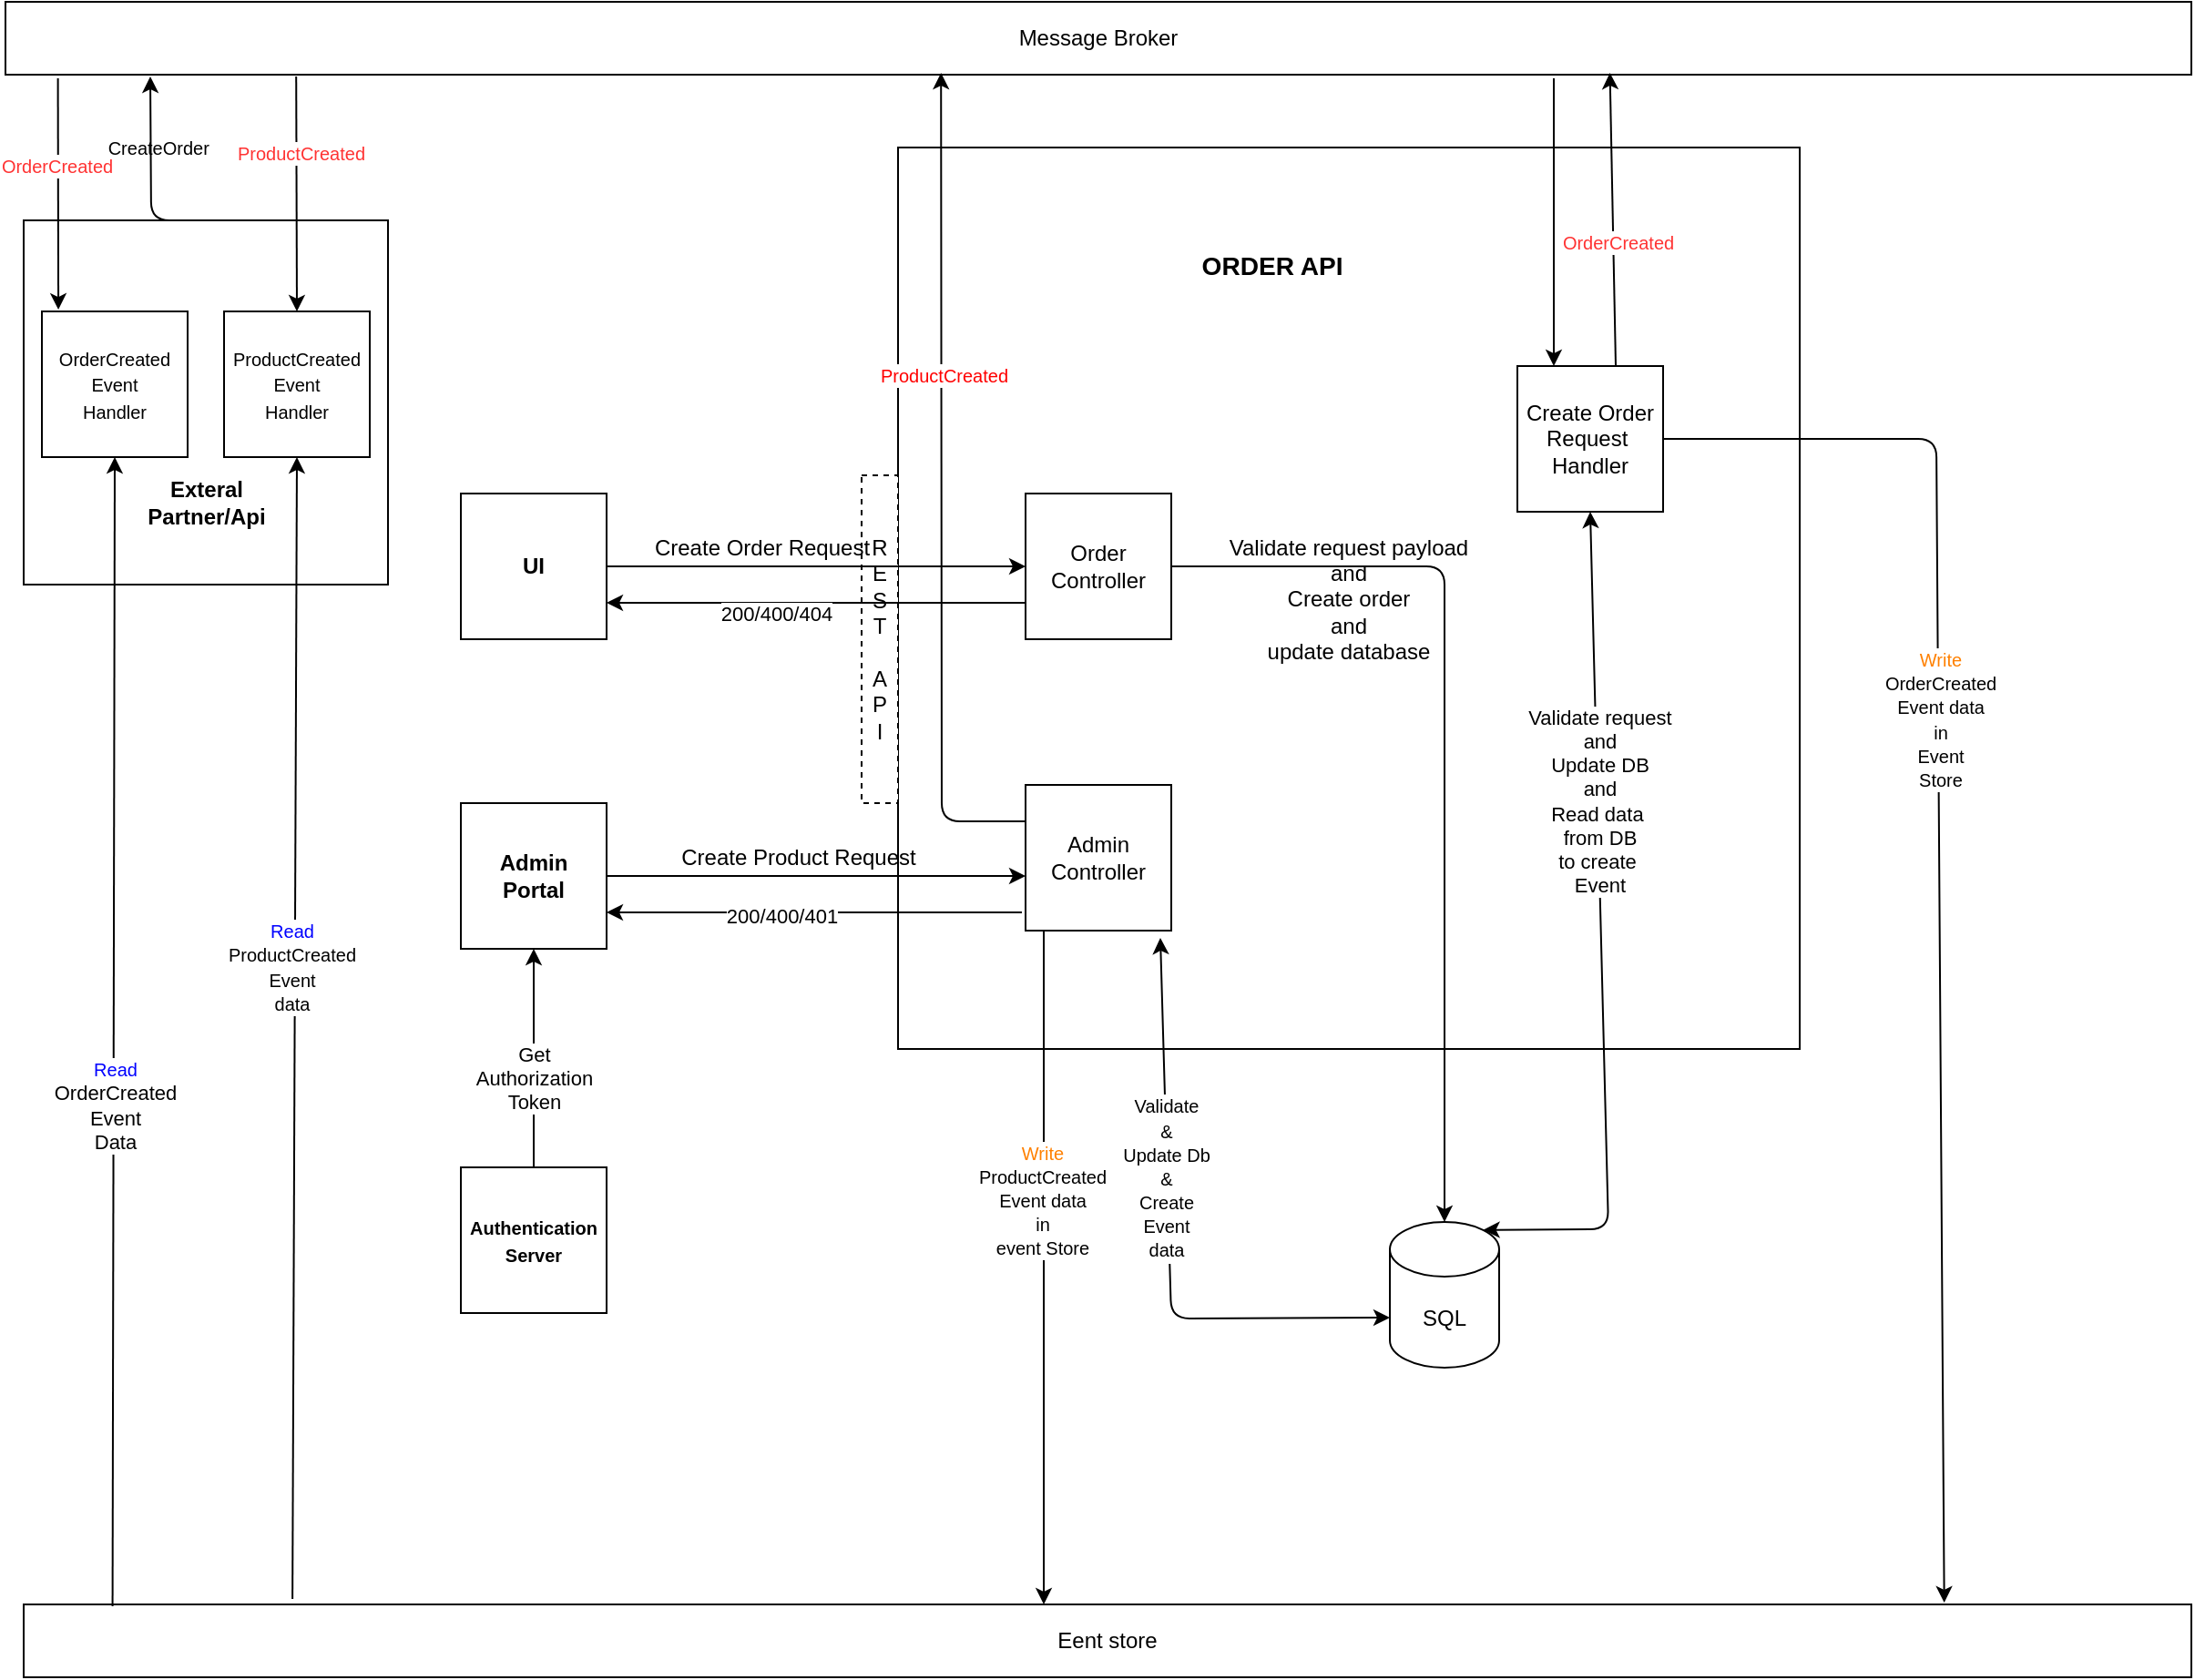 <mxfile version="14.4.9" type="device"><diagram id="kgpKYQtTHZ0yAKxKKP6v" name="Page-1"><mxGraphModel dx="2272" dy="762" grid="1" gridSize="10" guides="1" tooltips="1" connect="1" arrows="1" fold="1" page="1" pageScale="1" pageWidth="850" pageHeight="1100" math="0" shadow="0"><root><mxCell id="0"/><mxCell id="1" parent="0"/><mxCell id="Mqd6WF8KA8pyk3sB3URa-1" value="Message Broker" style="rounded=0;whiteSpace=wrap;html=1;" vertex="1" parent="1"><mxGeometry x="-80" y="40" width="1200" height="40" as="geometry"/></mxCell><mxCell id="Mqd6WF8KA8pyk3sB3URa-2" value="Eent store" style="rounded=0;whiteSpace=wrap;html=1;" vertex="1" parent="1"><mxGeometry x="-70" y="920" width="1190" height="40" as="geometry"/></mxCell><mxCell id="Mqd6WF8KA8pyk3sB3URa-3" value="" style="whiteSpace=wrap;html=1;aspect=fixed;align=center;" vertex="1" parent="1"><mxGeometry x="-70" y="160" width="200" height="200" as="geometry"/></mxCell><mxCell id="Mqd6WF8KA8pyk3sB3URa-4" value="&lt;b&gt;UI&lt;/b&gt;" style="whiteSpace=wrap;html=1;aspect=fixed;" vertex="1" parent="1"><mxGeometry x="170" y="310" width="80" height="80" as="geometry"/></mxCell><mxCell id="Mqd6WF8KA8pyk3sB3URa-5" value="&lt;b&gt;Admin&lt;br&gt;Portal&lt;/b&gt;" style="whiteSpace=wrap;html=1;aspect=fixed;" vertex="1" parent="1"><mxGeometry x="170" y="480" width="80" height="80" as="geometry"/></mxCell><mxCell id="Mqd6WF8KA8pyk3sB3URa-6" value="Validate request payload &lt;br&gt;and&lt;br&gt;Create order &lt;br&gt;and &lt;br&gt;update database" style="whiteSpace=wrap;html=1;aspect=fixed;" vertex="1" parent="1"><mxGeometry x="410" y="120" width="495" height="495" as="geometry"/></mxCell><mxCell id="Mqd6WF8KA8pyk3sB3URa-7" value="R&lt;br&gt;E&lt;br&gt;S&lt;br&gt;T&lt;br&gt;&lt;br&gt;A&lt;br&gt;P&lt;br&gt;I" style="rounded=0;whiteSpace=wrap;html=1;dashed=1;" vertex="1" parent="1"><mxGeometry x="390" y="300" width="20" height="180" as="geometry"/></mxCell><mxCell id="Mqd6WF8KA8pyk3sB3URa-8" value="Order&lt;br&gt;Controller" style="whiteSpace=wrap;html=1;aspect=fixed;" vertex="1" parent="1"><mxGeometry x="480" y="310" width="80" height="80" as="geometry"/></mxCell><mxCell id="Mqd6WF8KA8pyk3sB3URa-9" value="Admin&lt;br&gt;Controller" style="whiteSpace=wrap;html=1;aspect=fixed;" vertex="1" parent="1"><mxGeometry x="480" y="470" width="80" height="80" as="geometry"/></mxCell><mxCell id="Mqd6WF8KA8pyk3sB3URa-11" value="" style="endArrow=classic;html=1;exitX=1;exitY=0.5;exitDx=0;exitDy=0;entryX=0;entryY=0.5;entryDx=0;entryDy=0;" edge="1" parent="1" source="Mqd6WF8KA8pyk3sB3URa-4" target="Mqd6WF8KA8pyk3sB3URa-8"><mxGeometry width="50" height="50" relative="1" as="geometry"><mxPoint x="400" y="550" as="sourcePoint"/><mxPoint x="450" y="500" as="targetPoint"/></mxGeometry></mxCell><mxCell id="Mqd6WF8KA8pyk3sB3URa-12" value="Create Order Request" style="text;html=1;align=center;verticalAlign=middle;resizable=0;points=[];autosize=1;" vertex="1" parent="1"><mxGeometry x="270" y="330" width="130" height="20" as="geometry"/></mxCell><mxCell id="Mqd6WF8KA8pyk3sB3URa-13" value="SQL" style="shape=cylinder3;whiteSpace=wrap;html=1;boundedLbl=1;backgroundOutline=1;size=15;" vertex="1" parent="1"><mxGeometry x="680" y="710" width="60" height="80" as="geometry"/></mxCell><mxCell id="Mqd6WF8KA8pyk3sB3URa-14" value="" style="endArrow=classic;html=1;entryX=0.5;entryY=0;entryDx=0;entryDy=0;entryPerimeter=0;exitX=1;exitY=0.5;exitDx=0;exitDy=0;" edge="1" parent="1" source="Mqd6WF8KA8pyk3sB3URa-8" target="Mqd6WF8KA8pyk3sB3URa-13"><mxGeometry width="50" height="50" relative="1" as="geometry"><mxPoint x="400" y="550" as="sourcePoint"/><mxPoint x="450" y="500" as="targetPoint"/><Array as="points"><mxPoint x="710" y="350"/></Array></mxGeometry></mxCell><mxCell id="Mqd6WF8KA8pyk3sB3URa-16" value="" style="endArrow=classic;html=1;entryX=1;entryY=0.75;entryDx=0;entryDy=0;exitX=0;exitY=0.75;exitDx=0;exitDy=0;" edge="1" parent="1" source="Mqd6WF8KA8pyk3sB3URa-8" target="Mqd6WF8KA8pyk3sB3URa-4"><mxGeometry width="50" height="50" relative="1" as="geometry"><mxPoint x="300" y="460" as="sourcePoint"/><mxPoint x="350" y="410" as="targetPoint"/></mxGeometry></mxCell><mxCell id="Mqd6WF8KA8pyk3sB3URa-17" value="200/400/404" style="edgeLabel;html=1;align=center;verticalAlign=middle;resizable=0;points=[];" vertex="1" connectable="0" parent="Mqd6WF8KA8pyk3sB3URa-16"><mxGeometry x="0.191" y="5" relative="1" as="geometry"><mxPoint y="1" as="offset"/></mxGeometry></mxCell><mxCell id="Mqd6WF8KA8pyk3sB3URa-18" value="" style="endArrow=classic;html=1;exitX=0.5;exitY=0;exitDx=0;exitDy=0;entryX=0.025;entryY=1.025;entryDx=0;entryDy=0;entryPerimeter=0;" edge="1" parent="1"><mxGeometry width="50" height="50" relative="1" as="geometry"><mxPoint x="60" y="160" as="sourcePoint"/><mxPoint x="-0.5" y="81" as="targetPoint"/><Array as="points"><mxPoint y="160"/></Array></mxGeometry></mxCell><mxCell id="Mqd6WF8KA8pyk3sB3URa-19" value="&lt;font style=&quot;font-size: 10px&quot;&gt;CreateOrder&amp;nbsp;&lt;/font&gt;" style="text;html=1;align=center;verticalAlign=middle;resizable=0;points=[];autosize=1;" vertex="1" parent="1"><mxGeometry x="-30" y="110" width="70" height="20" as="geometry"/></mxCell><mxCell id="Mqd6WF8KA8pyk3sB3URa-20" value="Create Order&lt;br&gt;Request&amp;nbsp;&lt;br&gt;Handler" style="whiteSpace=wrap;html=1;aspect=fixed;" vertex="1" parent="1"><mxGeometry x="750" y="240" width="80" height="80" as="geometry"/></mxCell><mxCell id="Mqd6WF8KA8pyk3sB3URa-22" value="" style="endArrow=classic;html=1;entryX=0.25;entryY=0;entryDx=0;entryDy=0;" edge="1" parent="1" target="Mqd6WF8KA8pyk3sB3URa-20"><mxGeometry width="50" height="50" relative="1" as="geometry"><mxPoint x="770" y="82" as="sourcePoint"/><mxPoint x="450" y="450" as="targetPoint"/></mxGeometry></mxCell><mxCell id="Mqd6WF8KA8pyk3sB3URa-23" value="" style="endArrow=classic;startArrow=classic;html=1;entryX=0.5;entryY=1;entryDx=0;entryDy=0;exitX=0.855;exitY=0;exitDx=0;exitDy=4.35;exitPerimeter=0;" edge="1" parent="1" source="Mqd6WF8KA8pyk3sB3URa-13" target="Mqd6WF8KA8pyk3sB3URa-20"><mxGeometry width="50" height="50" relative="1" as="geometry"><mxPoint x="770" y="500" as="sourcePoint"/><mxPoint x="820" y="450" as="targetPoint"/><Array as="points"><mxPoint x="800" y="714"/></Array></mxGeometry></mxCell><mxCell id="Mqd6WF8KA8pyk3sB3URa-24" value="Validate request&lt;br&gt;and&lt;br&gt;Update DB&lt;br&gt;and&lt;br&gt;Read data&amp;nbsp;&lt;br&gt;from DB&lt;br&gt;to create&amp;nbsp;&lt;br&gt;Event" style="edgeLabel;html=1;align=center;verticalAlign=middle;resizable=0;points=[];" vertex="1" connectable="0" parent="Mqd6WF8KA8pyk3sB3URa-23"><mxGeometry x="0.313" y="-1" relative="1" as="geometry"><mxPoint as="offset"/></mxGeometry></mxCell><mxCell id="Mqd6WF8KA8pyk3sB3URa-25" value="" style="endArrow=classic;html=1;entryX=0.734;entryY=0.975;entryDx=0;entryDy=0;entryPerimeter=0;exitX=0.675;exitY=0;exitDx=0;exitDy=0;exitPerimeter=0;" edge="1" parent="1" source="Mqd6WF8KA8pyk3sB3URa-20" target="Mqd6WF8KA8pyk3sB3URa-1"><mxGeometry width="50" height="50" relative="1" as="geometry"><mxPoint x="800" y="240" as="sourcePoint"/><mxPoint x="850" y="190" as="targetPoint"/></mxGeometry></mxCell><mxCell id="Mqd6WF8KA8pyk3sB3URa-26" value="&lt;font style=&quot;font-size: 10px&quot; color=&quot;#ff3333&quot;&gt;OrderCreated&lt;/font&gt;" style="edgeLabel;html=1;align=center;verticalAlign=middle;resizable=0;points=[];" vertex="1" connectable="0" parent="Mqd6WF8KA8pyk3sB3URa-25"><mxGeometry x="-0.156" y="-2" relative="1" as="geometry"><mxPoint as="offset"/></mxGeometry></mxCell><mxCell id="Mqd6WF8KA8pyk3sB3URa-27" value="" style="endArrow=classic;html=1;exitX=1;exitY=0.5;exitDx=0;exitDy=0;entryX=0.886;entryY=-0.025;entryDx=0;entryDy=0;entryPerimeter=0;" edge="1" parent="1" source="Mqd6WF8KA8pyk3sB3URa-20" target="Mqd6WF8KA8pyk3sB3URa-2"><mxGeometry width="50" height="50" relative="1" as="geometry"><mxPoint x="400" y="560" as="sourcePoint"/><mxPoint x="450" y="510" as="targetPoint"/><Array as="points"><mxPoint x="980" y="280"/></Array></mxGeometry></mxCell><mxCell id="Mqd6WF8KA8pyk3sB3URa-28" value="&lt;font style=&quot;font-size: 10px&quot;&gt;&lt;font color=&quot;#ff8000&quot; style=&quot;font-size: 10px&quot;&gt;Write&lt;/font&gt;&lt;br&gt;OrderCreated&lt;br&gt;Event data&lt;br&gt;in&lt;br&gt;Event&lt;br&gt;Store&lt;/font&gt;" style="edgeLabel;html=1;align=center;verticalAlign=middle;resizable=0;points=[];" vertex="1" connectable="0" parent="Mqd6WF8KA8pyk3sB3URa-27"><mxGeometry x="-0.23" y="1" relative="1" as="geometry"><mxPoint as="offset"/></mxGeometry></mxCell><mxCell id="Mqd6WF8KA8pyk3sB3URa-29" value="&lt;b style=&quot;font-size: 10px&quot;&gt;Authentication&lt;br&gt;Server&lt;/b&gt;" style="whiteSpace=wrap;html=1;aspect=fixed;" vertex="1" parent="1"><mxGeometry x="170" y="680" width="80" height="80" as="geometry"/></mxCell><mxCell id="Mqd6WF8KA8pyk3sB3URa-30" value="" style="endArrow=classic;html=1;exitX=0.5;exitY=0;exitDx=0;exitDy=0;entryX=0.5;entryY=1;entryDx=0;entryDy=0;" edge="1" parent="1" source="Mqd6WF8KA8pyk3sB3URa-29" target="Mqd6WF8KA8pyk3sB3URa-5"><mxGeometry width="50" height="50" relative="1" as="geometry"><mxPoint x="400" y="560" as="sourcePoint"/><mxPoint x="240" y="600" as="targetPoint"/></mxGeometry></mxCell><mxCell id="Mqd6WF8KA8pyk3sB3URa-31" value="Get&lt;br&gt;Authorization&lt;br&gt;Token" style="edgeLabel;html=1;align=center;verticalAlign=middle;resizable=0;points=[];" vertex="1" connectable="0" parent="Mqd6WF8KA8pyk3sB3URa-30"><mxGeometry x="-0.183" relative="1" as="geometry"><mxPoint as="offset"/></mxGeometry></mxCell><mxCell id="Mqd6WF8KA8pyk3sB3URa-32" value="" style="endArrow=classic;html=1;exitX=1;exitY=0.5;exitDx=0;exitDy=0;entryX=0;entryY=0.625;entryDx=0;entryDy=0;entryPerimeter=0;" edge="1" parent="1" source="Mqd6WF8KA8pyk3sB3URa-5" target="Mqd6WF8KA8pyk3sB3URa-9"><mxGeometry width="50" height="50" relative="1" as="geometry"><mxPoint x="400" y="540" as="sourcePoint"/><mxPoint x="450" y="490" as="targetPoint"/></mxGeometry></mxCell><mxCell id="Mqd6WF8KA8pyk3sB3URa-33" value="Create Product Request" style="text;html=1;align=center;verticalAlign=middle;resizable=0;points=[];autosize=1;" vertex="1" parent="1"><mxGeometry x="285" y="500" width="140" height="20" as="geometry"/></mxCell><mxCell id="Mqd6WF8KA8pyk3sB3URa-36" value="" style="endArrow=classic;html=1;exitX=0.25;exitY=1;exitDx=0;exitDy=0;entryX=0.479;entryY=0;entryDx=0;entryDy=0;entryPerimeter=0;" edge="1" parent="1"><mxGeometry width="50" height="50" relative="1" as="geometry"><mxPoint x="490" y="550" as="sourcePoint"/><mxPoint x="490.01" y="920" as="targetPoint"/></mxGeometry></mxCell><mxCell id="Mqd6WF8KA8pyk3sB3URa-37" value="&lt;font style=&quot;font-size: 10px&quot;&gt;&lt;font color=&quot;#ff8000&quot;&gt;Write&lt;/font&gt;&lt;br&gt;ProductCreated&lt;br&gt;Event data&lt;br&gt;in&lt;br&gt;event Store&lt;/font&gt;" style="edgeLabel;html=1;align=center;verticalAlign=middle;resizable=0;points=[];" vertex="1" connectable="0" parent="Mqd6WF8KA8pyk3sB3URa-36"><mxGeometry x="-0.2" y="-1" relative="1" as="geometry"><mxPoint as="offset"/></mxGeometry></mxCell><mxCell id="Mqd6WF8KA8pyk3sB3URa-40" value="" style="endArrow=classic;startArrow=classic;html=1;entryX=0.925;entryY=1.05;entryDx=0;entryDy=0;exitX=0;exitY=0;exitDx=0;exitDy=52.5;exitPerimeter=0;entryPerimeter=0;" edge="1" parent="1" source="Mqd6WF8KA8pyk3sB3URa-13" target="Mqd6WF8KA8pyk3sB3URa-9"><mxGeometry width="50" height="50" relative="1" as="geometry"><mxPoint x="540" y="620" as="sourcePoint"/><mxPoint x="590" y="570" as="targetPoint"/><Array as="points"><mxPoint x="560" y="763"/></Array></mxGeometry></mxCell><mxCell id="Mqd6WF8KA8pyk3sB3URa-41" value="&lt;font style=&quot;font-size: 10px&quot;&gt;Validate &lt;br&gt;&amp;amp;&lt;br&gt;Update Db&lt;br&gt;&amp;amp;&lt;br&gt;Create&lt;br&gt;Event &lt;br&gt;data&lt;/font&gt;" style="edgeLabel;html=1;align=center;verticalAlign=middle;resizable=0;points=[];" vertex="1" connectable="0" parent="Mqd6WF8KA8pyk3sB3URa-40"><mxGeometry x="0.198" y="1" relative="1" as="geometry"><mxPoint as="offset"/></mxGeometry></mxCell><mxCell id="Mqd6WF8KA8pyk3sB3URa-42" value="&lt;font style=&quot;font-size: 10px&quot;&gt;OrderCreated&lt;br&gt;Event&lt;br&gt;Handler&lt;/font&gt;" style="whiteSpace=wrap;html=1;aspect=fixed;" vertex="1" parent="1"><mxGeometry x="-60" y="210" width="80" height="80" as="geometry"/></mxCell><mxCell id="Mqd6WF8KA8pyk3sB3URa-43" value="&lt;font style=&quot;font-size: 10px&quot;&gt;ProductCreated&lt;br&gt;Event&lt;br&gt;Handler&lt;/font&gt;" style="whiteSpace=wrap;html=1;aspect=fixed;" vertex="1" parent="1"><mxGeometry x="40" y="210" width="80" height="80" as="geometry"/></mxCell><mxCell id="Mqd6WF8KA8pyk3sB3URa-45" value="" style="endArrow=classic;html=1;exitX=0.024;exitY=1.05;exitDx=0;exitDy=0;exitPerimeter=0;entryX=0.113;entryY=-0.012;entryDx=0;entryDy=0;entryPerimeter=0;" edge="1" parent="1" source="Mqd6WF8KA8pyk3sB3URa-1" target="Mqd6WF8KA8pyk3sB3URa-42"><mxGeometry width="50" height="50" relative="1" as="geometry"><mxPoint x="110" y="145" as="sourcePoint"/><mxPoint x="160" y="95" as="targetPoint"/></mxGeometry></mxCell><mxCell id="Mqd6WF8KA8pyk3sB3URa-46" value="&lt;font style=&quot;font-size: 10px&quot; color=&quot;#ff3333&quot;&gt;OrderCreated&lt;/font&gt;" style="edgeLabel;html=1;align=center;verticalAlign=middle;resizable=0;points=[];" vertex="1" connectable="0" parent="Mqd6WF8KA8pyk3sB3URa-45"><mxGeometry x="-0.244" y="-1" relative="1" as="geometry"><mxPoint as="offset"/></mxGeometry></mxCell><mxCell id="Mqd6WF8KA8pyk3sB3URa-47" value="" style="endArrow=classic;html=1;entryX=0.5;entryY=0;entryDx=0;entryDy=0;exitX=0.133;exitY=1.025;exitDx=0;exitDy=0;exitPerimeter=0;" edge="1" parent="1" source="Mqd6WF8KA8pyk3sB3URa-1" target="Mqd6WF8KA8pyk3sB3URa-43"><mxGeometry width="50" height="50" relative="1" as="geometry"><mxPoint x="130" y="145" as="sourcePoint"/><mxPoint x="180" y="95" as="targetPoint"/></mxGeometry></mxCell><mxCell id="Mqd6WF8KA8pyk3sB3URa-48" value="&lt;font style=&quot;font-size: 10px&quot; color=&quot;#ff3333&quot;&gt;ProductCreated&lt;/font&gt;" style="edgeLabel;html=1;align=center;verticalAlign=middle;resizable=0;points=[];" vertex="1" connectable="0" parent="Mqd6WF8KA8pyk3sB3URa-47"><mxGeometry x="-0.349" y="2" relative="1" as="geometry"><mxPoint as="offset"/></mxGeometry></mxCell><mxCell id="Mqd6WF8KA8pyk3sB3URa-49" value="" style="endArrow=classic;html=1;exitX=0;exitY=0.25;exitDx=0;exitDy=0;entryX=0.428;entryY=0.975;entryDx=0;entryDy=0;entryPerimeter=0;" edge="1" parent="1" source="Mqd6WF8KA8pyk3sB3URa-9" target="Mqd6WF8KA8pyk3sB3URa-1"><mxGeometry width="50" height="50" relative="1" as="geometry"><mxPoint x="590" y="440" as="sourcePoint"/><mxPoint x="640" y="390" as="targetPoint"/><Array as="points"><mxPoint x="434" y="490"/></Array></mxGeometry></mxCell><mxCell id="Mqd6WF8KA8pyk3sB3URa-50" value="&lt;font style=&quot;font-size: 10px&quot; color=&quot;#ff0000&quot;&gt;ProductCreated&lt;/font&gt;" style="edgeLabel;html=1;align=center;verticalAlign=middle;resizable=0;points=[];" vertex="1" connectable="0" parent="Mqd6WF8KA8pyk3sB3URa-49"><mxGeometry x="0.274" y="-1" relative="1" as="geometry"><mxPoint as="offset"/></mxGeometry></mxCell><mxCell id="Mqd6WF8KA8pyk3sB3URa-51" value="" style="endArrow=classic;html=1;exitX=0.041;exitY=0.025;exitDx=0;exitDy=0;exitPerimeter=0;entryX=0.5;entryY=1;entryDx=0;entryDy=0;" edge="1" parent="1" source="Mqd6WF8KA8pyk3sB3URa-2" target="Mqd6WF8KA8pyk3sB3URa-42"><mxGeometry width="50" height="50" relative="1" as="geometry"><mxPoint x="-45" y="700" as="sourcePoint"/><mxPoint x="-40" y="480" as="targetPoint"/></mxGeometry></mxCell><mxCell id="Mqd6WF8KA8pyk3sB3URa-52" value="&lt;font style=&quot;font-size: 10px&quot; color=&quot;#0000ff&quot;&gt;Read&lt;/font&gt;&lt;br&gt;OrderCreated&lt;br&gt;Event&lt;br&gt;Data" style="edgeLabel;html=1;align=center;verticalAlign=middle;resizable=0;points=[];" vertex="1" connectable="0" parent="Mqd6WF8KA8pyk3sB3URa-51"><mxGeometry x="-0.129" relative="1" as="geometry"><mxPoint as="offset"/></mxGeometry></mxCell><mxCell id="Mqd6WF8KA8pyk3sB3URa-53" value="" style="endArrow=classic;html=1;exitX=0.124;exitY=-0.075;exitDx=0;exitDy=0;exitPerimeter=0;entryX=0.5;entryY=1;entryDx=0;entryDy=0;" edge="1" parent="1" source="Mqd6WF8KA8pyk3sB3URa-2" target="Mqd6WF8KA8pyk3sB3URa-43"><mxGeometry width="50" height="50" relative="1" as="geometry"><mxPoint x="40" y="760" as="sourcePoint"/><mxPoint x="130" y="420" as="targetPoint"/></mxGeometry></mxCell><mxCell id="Mqd6WF8KA8pyk3sB3URa-54" value="&lt;font style=&quot;font-size: 10px&quot;&gt;&lt;font color=&quot;#0000ff&quot;&gt;Read&lt;/font&gt;&lt;br&gt;ProductCreated&lt;br&gt;Event&lt;br&gt;data&lt;/font&gt;" style="edgeLabel;html=1;align=center;verticalAlign=middle;resizable=0;points=[];" vertex="1" connectable="0" parent="Mqd6WF8KA8pyk3sB3URa-53"><mxGeometry x="0.109" y="2" relative="1" as="geometry"><mxPoint as="offset"/></mxGeometry></mxCell><mxCell id="Mqd6WF8KA8pyk3sB3URa-55" value="" style="endArrow=classic;html=1;exitX=-0.025;exitY=0.875;exitDx=0;exitDy=0;exitPerimeter=0;entryX=1;entryY=0.75;entryDx=0;entryDy=0;" edge="1" parent="1" source="Mqd6WF8KA8pyk3sB3URa-9" target="Mqd6WF8KA8pyk3sB3URa-5"><mxGeometry width="50" height="50" relative="1" as="geometry"><mxPoint x="590" y="600" as="sourcePoint"/><mxPoint x="250" y="550" as="targetPoint"/></mxGeometry></mxCell><mxCell id="Mqd6WF8KA8pyk3sB3URa-56" value="200/400/401" style="edgeLabel;html=1;align=center;verticalAlign=middle;resizable=0;points=[];" vertex="1" connectable="0" parent="Mqd6WF8KA8pyk3sB3URa-55"><mxGeometry x="0.157" y="2" relative="1" as="geometry"><mxPoint as="offset"/></mxGeometry></mxCell><mxCell id="Mqd6WF8KA8pyk3sB3URa-57" value="&lt;h3&gt;&lt;b&gt;ORDER API&lt;/b&gt;&lt;/h3&gt;" style="text;html=1;align=center;verticalAlign=middle;resizable=0;points=[];autosize=1;" vertex="1" parent="1"><mxGeometry x="570" y="160" width="90" height="50" as="geometry"/></mxCell><mxCell id="Mqd6WF8KA8pyk3sB3URa-58" value="&lt;b&gt;Exteral &lt;br&gt;Partner/Api&lt;/b&gt;" style="text;html=1;align=center;verticalAlign=middle;resizable=0;points=[];autosize=1;" vertex="1" parent="1"><mxGeometry x="-10" y="300" width="80" height="30" as="geometry"/></mxCell></root></mxGraphModel></diagram></mxfile>